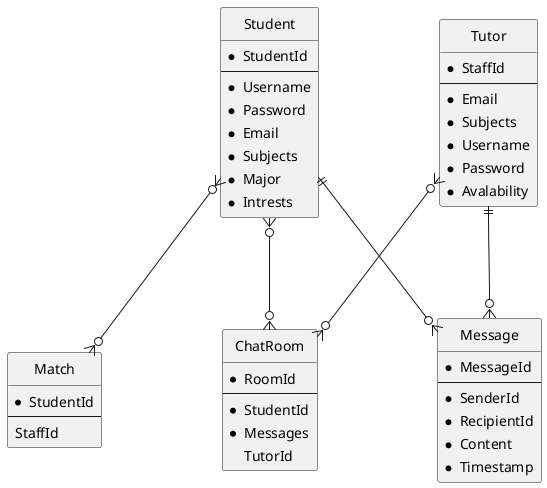 @startuml

skinparam {
  Style StrictUML

  ' make the stereotypes less ugly
  ClassStereotypeFont {
    Size 10
    Style plain
  }

  ' make boxes slightly less pointy
  RoundCorner 5

  ' make everything slightly less cramped
  Padding 2

  ' vertical spacing (make room for labels)
  RankSep 100

  ' horizontal spacing (make room for labels)
  NodeSep 120
}

'The students who will use the app
class "Student" as student {
* StudentId
--
* Username
* Password
* Email
* Subjects
* Major
* Intrests
}

'Represents the tutors present on the app
class "Tutor" as tutor{
* StaffId
--
* Email
* Subjects
* Username
* Password
* Avalability
}

'Stores results when a match is made 
'Should staffId be there as an optional thing?
class "Match" as match{
  *StudentId
  --
  StaffId 
}

'This represents messages between one user and another a DM
class "Message" as msg {
  * MessageId
  --
  * SenderId
  * RecipientId
  * Content
  * Timestamp
}


'This is the group chat aspect where multiple tutors and students can be present
entity "ChatRoom" as room {
  * RoomId
  --
  * StudentId
  * Messages
  TutorId
}


student }o--o{ room
tutor }o--o{ room
student ||--o{ msg
tutor ||--o{ msg
student }o--o{ match









@enduml
